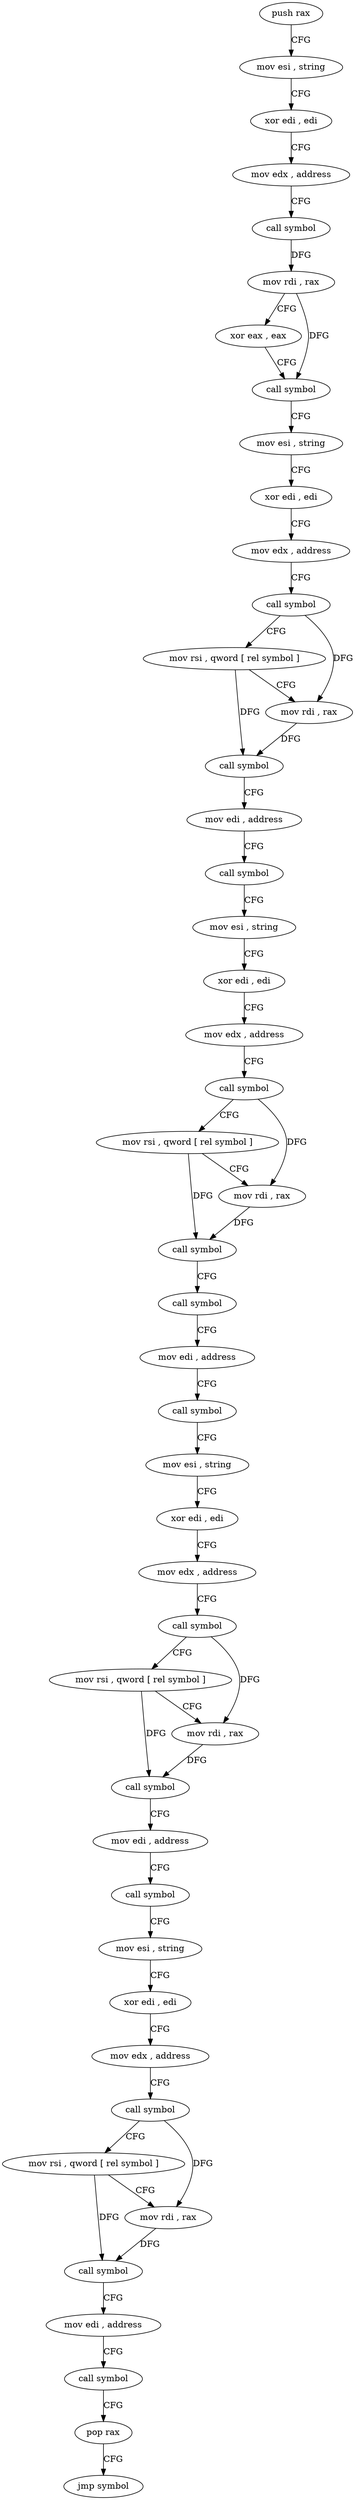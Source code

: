 digraph "func" {
"4215344" [label = "push rax" ]
"4215345" [label = "mov esi , string" ]
"4215350" [label = "xor edi , edi" ]
"4215352" [label = "mov edx , address" ]
"4215357" [label = "call symbol" ]
"4215362" [label = "mov rdi , rax" ]
"4215365" [label = "xor eax , eax" ]
"4215367" [label = "call symbol" ]
"4215372" [label = "mov esi , string" ]
"4215377" [label = "xor edi , edi" ]
"4215379" [label = "mov edx , address" ]
"4215384" [label = "call symbol" ]
"4215389" [label = "mov rsi , qword [ rel symbol ]" ]
"4215396" [label = "mov rdi , rax" ]
"4215399" [label = "call symbol" ]
"4215404" [label = "mov edi , address" ]
"4215409" [label = "call symbol" ]
"4215414" [label = "mov esi , string" ]
"4215419" [label = "xor edi , edi" ]
"4215421" [label = "mov edx , address" ]
"4215426" [label = "call symbol" ]
"4215431" [label = "mov rsi , qword [ rel symbol ]" ]
"4215438" [label = "mov rdi , rax" ]
"4215441" [label = "call symbol" ]
"4215446" [label = "call symbol" ]
"4215451" [label = "mov edi , address" ]
"4215456" [label = "call symbol" ]
"4215461" [label = "mov esi , string" ]
"4215466" [label = "xor edi , edi" ]
"4215468" [label = "mov edx , address" ]
"4215473" [label = "call symbol" ]
"4215478" [label = "mov rsi , qword [ rel symbol ]" ]
"4215485" [label = "mov rdi , rax" ]
"4215488" [label = "call symbol" ]
"4215493" [label = "mov edi , address" ]
"4215498" [label = "call symbol" ]
"4215503" [label = "mov esi , string" ]
"4215508" [label = "xor edi , edi" ]
"4215510" [label = "mov edx , address" ]
"4215515" [label = "call symbol" ]
"4215520" [label = "mov rsi , qword [ rel symbol ]" ]
"4215527" [label = "mov rdi , rax" ]
"4215530" [label = "call symbol" ]
"4215535" [label = "mov edi , address" ]
"4215540" [label = "call symbol" ]
"4215545" [label = "pop rax" ]
"4215546" [label = "jmp symbol" ]
"4215344" -> "4215345" [ label = "CFG" ]
"4215345" -> "4215350" [ label = "CFG" ]
"4215350" -> "4215352" [ label = "CFG" ]
"4215352" -> "4215357" [ label = "CFG" ]
"4215357" -> "4215362" [ label = "DFG" ]
"4215362" -> "4215365" [ label = "CFG" ]
"4215362" -> "4215367" [ label = "DFG" ]
"4215365" -> "4215367" [ label = "CFG" ]
"4215367" -> "4215372" [ label = "CFG" ]
"4215372" -> "4215377" [ label = "CFG" ]
"4215377" -> "4215379" [ label = "CFG" ]
"4215379" -> "4215384" [ label = "CFG" ]
"4215384" -> "4215389" [ label = "CFG" ]
"4215384" -> "4215396" [ label = "DFG" ]
"4215389" -> "4215396" [ label = "CFG" ]
"4215389" -> "4215399" [ label = "DFG" ]
"4215396" -> "4215399" [ label = "DFG" ]
"4215399" -> "4215404" [ label = "CFG" ]
"4215404" -> "4215409" [ label = "CFG" ]
"4215409" -> "4215414" [ label = "CFG" ]
"4215414" -> "4215419" [ label = "CFG" ]
"4215419" -> "4215421" [ label = "CFG" ]
"4215421" -> "4215426" [ label = "CFG" ]
"4215426" -> "4215431" [ label = "CFG" ]
"4215426" -> "4215438" [ label = "DFG" ]
"4215431" -> "4215438" [ label = "CFG" ]
"4215431" -> "4215441" [ label = "DFG" ]
"4215438" -> "4215441" [ label = "DFG" ]
"4215441" -> "4215446" [ label = "CFG" ]
"4215446" -> "4215451" [ label = "CFG" ]
"4215451" -> "4215456" [ label = "CFG" ]
"4215456" -> "4215461" [ label = "CFG" ]
"4215461" -> "4215466" [ label = "CFG" ]
"4215466" -> "4215468" [ label = "CFG" ]
"4215468" -> "4215473" [ label = "CFG" ]
"4215473" -> "4215478" [ label = "CFG" ]
"4215473" -> "4215485" [ label = "DFG" ]
"4215478" -> "4215485" [ label = "CFG" ]
"4215478" -> "4215488" [ label = "DFG" ]
"4215485" -> "4215488" [ label = "DFG" ]
"4215488" -> "4215493" [ label = "CFG" ]
"4215493" -> "4215498" [ label = "CFG" ]
"4215498" -> "4215503" [ label = "CFG" ]
"4215503" -> "4215508" [ label = "CFG" ]
"4215508" -> "4215510" [ label = "CFG" ]
"4215510" -> "4215515" [ label = "CFG" ]
"4215515" -> "4215520" [ label = "CFG" ]
"4215515" -> "4215527" [ label = "DFG" ]
"4215520" -> "4215527" [ label = "CFG" ]
"4215520" -> "4215530" [ label = "DFG" ]
"4215527" -> "4215530" [ label = "DFG" ]
"4215530" -> "4215535" [ label = "CFG" ]
"4215535" -> "4215540" [ label = "CFG" ]
"4215540" -> "4215545" [ label = "CFG" ]
"4215545" -> "4215546" [ label = "CFG" ]
}
